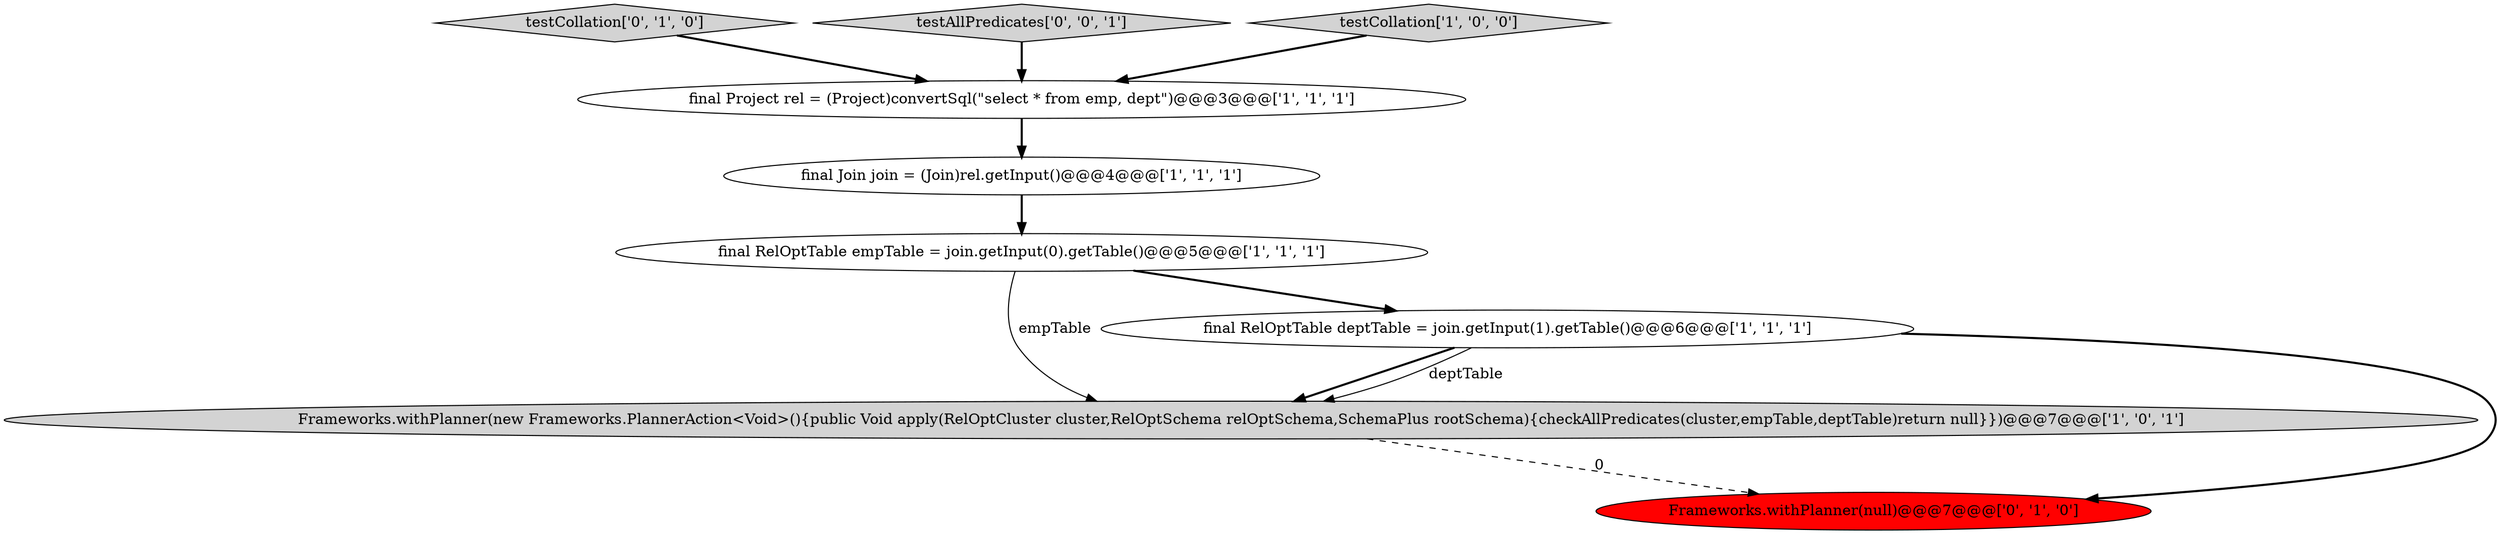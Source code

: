 digraph {
4 [style = filled, label = "final Join join = (Join)rel.getInput()@@@4@@@['1', '1', '1']", fillcolor = white, shape = ellipse image = "AAA0AAABBB1BBB"];
0 [style = filled, label = "Frameworks.withPlanner(new Frameworks.PlannerAction<Void>(){public Void apply(RelOptCluster cluster,RelOptSchema relOptSchema,SchemaPlus rootSchema){checkAllPredicates(cluster,empTable,deptTable)return null}})@@@7@@@['1', '0', '1']", fillcolor = lightgray, shape = ellipse image = "AAA0AAABBB1BBB"];
5 [style = filled, label = "final RelOptTable deptTable = join.getInput(1).getTable()@@@6@@@['1', '1', '1']", fillcolor = white, shape = ellipse image = "AAA0AAABBB1BBB"];
6 [style = filled, label = "testCollation['0', '1', '0']", fillcolor = lightgray, shape = diamond image = "AAA0AAABBB2BBB"];
8 [style = filled, label = "testAllPredicates['0', '0', '1']", fillcolor = lightgray, shape = diamond image = "AAA0AAABBB3BBB"];
3 [style = filled, label = "final Project rel = (Project)convertSql(\"select * from emp, dept\")@@@3@@@['1', '1', '1']", fillcolor = white, shape = ellipse image = "AAA0AAABBB1BBB"];
7 [style = filled, label = "Frameworks.withPlanner(null)@@@7@@@['0', '1', '0']", fillcolor = red, shape = ellipse image = "AAA1AAABBB2BBB"];
1 [style = filled, label = "testCollation['1', '0', '0']", fillcolor = lightgray, shape = diamond image = "AAA0AAABBB1BBB"];
2 [style = filled, label = "final RelOptTable empTable = join.getInput(0).getTable()@@@5@@@['1', '1', '1']", fillcolor = white, shape = ellipse image = "AAA0AAABBB1BBB"];
1->3 [style = bold, label=""];
5->7 [style = bold, label=""];
6->3 [style = bold, label=""];
4->2 [style = bold, label=""];
5->0 [style = bold, label=""];
0->7 [style = dashed, label="0"];
3->4 [style = bold, label=""];
2->0 [style = solid, label="empTable"];
5->0 [style = solid, label="deptTable"];
2->5 [style = bold, label=""];
8->3 [style = bold, label=""];
}
